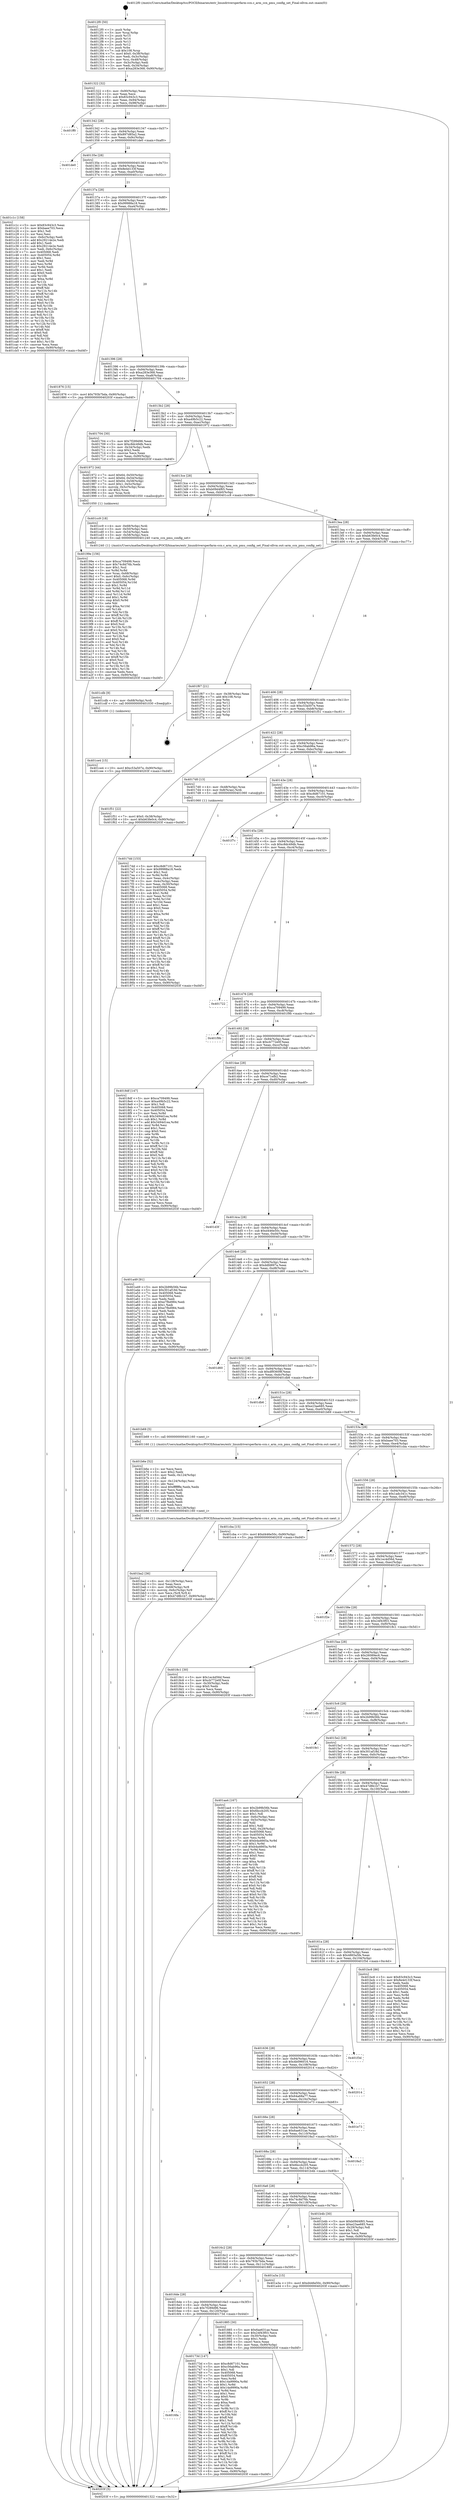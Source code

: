 digraph "0x4012f0" {
  label = "0x4012f0 (/mnt/c/Users/mathe/Desktop/tcc/POCII/binaries/extr_linuxdriversperfarm-ccn.c_arm_ccn_pmu_config_set_Final-ollvm.out::main(0))"
  labelloc = "t"
  node[shape=record]

  Entry [label="",width=0.3,height=0.3,shape=circle,fillcolor=black,style=filled]
  "0x401322" [label="{
     0x401322 [32]\l
     | [instrs]\l
     &nbsp;&nbsp;0x401322 \<+6\>: mov -0x90(%rbp),%eax\l
     &nbsp;&nbsp;0x401328 \<+2\>: mov %eax,%ecx\l
     &nbsp;&nbsp;0x40132a \<+6\>: sub $0x83c943c3,%ecx\l
     &nbsp;&nbsp;0x401330 \<+6\>: mov %eax,-0x94(%rbp)\l
     &nbsp;&nbsp;0x401336 \<+6\>: mov %ecx,-0x98(%rbp)\l
     &nbsp;&nbsp;0x40133c \<+6\>: je 0000000000401ff0 \<main+0xd00\>\l
  }"]
  "0x401ff0" [label="{
     0x401ff0\l
  }", style=dashed]
  "0x401342" [label="{
     0x401342 [28]\l
     | [instrs]\l
     &nbsp;&nbsp;0x401342 \<+5\>: jmp 0000000000401347 \<main+0x57\>\l
     &nbsp;&nbsp;0x401347 \<+6\>: mov -0x94(%rbp),%eax\l
     &nbsp;&nbsp;0x40134d \<+5\>: sub $0x897d85a2,%eax\l
     &nbsp;&nbsp;0x401352 \<+6\>: mov %eax,-0x9c(%rbp)\l
     &nbsp;&nbsp;0x401358 \<+6\>: je 0000000000401de0 \<main+0xaf0\>\l
  }"]
  Exit [label="",width=0.3,height=0.3,shape=circle,fillcolor=black,style=filled,peripheries=2]
  "0x401de0" [label="{
     0x401de0\l
  }", style=dashed]
  "0x40135e" [label="{
     0x40135e [28]\l
     | [instrs]\l
     &nbsp;&nbsp;0x40135e \<+5\>: jmp 0000000000401363 \<main+0x73\>\l
     &nbsp;&nbsp;0x401363 \<+6\>: mov -0x94(%rbp),%eax\l
     &nbsp;&nbsp;0x401369 \<+5\>: sub $0x8e4d133f,%eax\l
     &nbsp;&nbsp;0x40136e \<+6\>: mov %eax,-0xa0(%rbp)\l
     &nbsp;&nbsp;0x401374 \<+6\>: je 0000000000401c1c \<main+0x92c\>\l
  }"]
  "0x401ce4" [label="{
     0x401ce4 [15]\l
     | [instrs]\l
     &nbsp;&nbsp;0x401ce4 \<+10\>: movl $0xc53a507e,-0x90(%rbp)\l
     &nbsp;&nbsp;0x401cee \<+5\>: jmp 000000000040203f \<main+0xd4f\>\l
  }"]
  "0x401c1c" [label="{
     0x401c1c [158]\l
     | [instrs]\l
     &nbsp;&nbsp;0x401c1c \<+5\>: mov $0x83c943c3,%eax\l
     &nbsp;&nbsp;0x401c21 \<+5\>: mov $0xbaee703,%ecx\l
     &nbsp;&nbsp;0x401c26 \<+2\>: mov $0x1,%dl\l
     &nbsp;&nbsp;0x401c28 \<+2\>: xor %esi,%esi\l
     &nbsp;&nbsp;0x401c2a \<+3\>: mov -0x6c(%rbp),%edi\l
     &nbsp;&nbsp;0x401c2d \<+6\>: add $0x29214e2e,%edi\l
     &nbsp;&nbsp;0x401c33 \<+3\>: add $0x1,%edi\l
     &nbsp;&nbsp;0x401c36 \<+6\>: sub $0x29214e2e,%edi\l
     &nbsp;&nbsp;0x401c3c \<+3\>: mov %edi,-0x6c(%rbp)\l
     &nbsp;&nbsp;0x401c3f \<+7\>: mov 0x405068,%edi\l
     &nbsp;&nbsp;0x401c46 \<+8\>: mov 0x405054,%r8d\l
     &nbsp;&nbsp;0x401c4e \<+3\>: sub $0x1,%esi\l
     &nbsp;&nbsp;0x401c51 \<+3\>: mov %edi,%r9d\l
     &nbsp;&nbsp;0x401c54 \<+3\>: add %esi,%r9d\l
     &nbsp;&nbsp;0x401c57 \<+4\>: imul %r9d,%edi\l
     &nbsp;&nbsp;0x401c5b \<+3\>: and $0x1,%edi\l
     &nbsp;&nbsp;0x401c5e \<+3\>: cmp $0x0,%edi\l
     &nbsp;&nbsp;0x401c61 \<+4\>: sete %r10b\l
     &nbsp;&nbsp;0x401c65 \<+4\>: cmp $0xa,%r8d\l
     &nbsp;&nbsp;0x401c69 \<+4\>: setl %r11b\l
     &nbsp;&nbsp;0x401c6d \<+3\>: mov %r10b,%bl\l
     &nbsp;&nbsp;0x401c70 \<+3\>: xor $0xff,%bl\l
     &nbsp;&nbsp;0x401c73 \<+3\>: mov %r11b,%r14b\l
     &nbsp;&nbsp;0x401c76 \<+4\>: xor $0xff,%r14b\l
     &nbsp;&nbsp;0x401c7a \<+3\>: xor $0x0,%dl\l
     &nbsp;&nbsp;0x401c7d \<+3\>: mov %bl,%r15b\l
     &nbsp;&nbsp;0x401c80 \<+4\>: and $0x0,%r15b\l
     &nbsp;&nbsp;0x401c84 \<+3\>: and %dl,%r10b\l
     &nbsp;&nbsp;0x401c87 \<+3\>: mov %r14b,%r12b\l
     &nbsp;&nbsp;0x401c8a \<+4\>: and $0x0,%r12b\l
     &nbsp;&nbsp;0x401c8e \<+3\>: and %dl,%r11b\l
     &nbsp;&nbsp;0x401c91 \<+3\>: or %r10b,%r15b\l
     &nbsp;&nbsp;0x401c94 \<+3\>: or %r11b,%r12b\l
     &nbsp;&nbsp;0x401c97 \<+3\>: xor %r12b,%r15b\l
     &nbsp;&nbsp;0x401c9a \<+3\>: or %r14b,%bl\l
     &nbsp;&nbsp;0x401c9d \<+3\>: xor $0xff,%bl\l
     &nbsp;&nbsp;0x401ca0 \<+3\>: or $0x0,%dl\l
     &nbsp;&nbsp;0x401ca3 \<+2\>: and %dl,%bl\l
     &nbsp;&nbsp;0x401ca5 \<+3\>: or %bl,%r15b\l
     &nbsp;&nbsp;0x401ca8 \<+4\>: test $0x1,%r15b\l
     &nbsp;&nbsp;0x401cac \<+3\>: cmovne %ecx,%eax\l
     &nbsp;&nbsp;0x401caf \<+6\>: mov %eax,-0x90(%rbp)\l
     &nbsp;&nbsp;0x401cb5 \<+5\>: jmp 000000000040203f \<main+0xd4f\>\l
  }"]
  "0x40137a" [label="{
     0x40137a [28]\l
     | [instrs]\l
     &nbsp;&nbsp;0x40137a \<+5\>: jmp 000000000040137f \<main+0x8f\>\l
     &nbsp;&nbsp;0x40137f \<+6\>: mov -0x94(%rbp),%eax\l
     &nbsp;&nbsp;0x401385 \<+5\>: sub $0x99988a18,%eax\l
     &nbsp;&nbsp;0x40138a \<+6\>: mov %eax,-0xa4(%rbp)\l
     &nbsp;&nbsp;0x401390 \<+6\>: je 0000000000401876 \<main+0x586\>\l
  }"]
  "0x401cdb" [label="{
     0x401cdb [9]\l
     | [instrs]\l
     &nbsp;&nbsp;0x401cdb \<+4\>: mov -0x68(%rbp),%rdi\l
     &nbsp;&nbsp;0x401cdf \<+5\>: call 0000000000401030 \<free@plt\>\l
     | [calls]\l
     &nbsp;&nbsp;0x401030 \{1\} (unknown)\l
  }"]
  "0x401876" [label="{
     0x401876 [15]\l
     | [instrs]\l
     &nbsp;&nbsp;0x401876 \<+10\>: movl $0x793b7bda,-0x90(%rbp)\l
     &nbsp;&nbsp;0x401880 \<+5\>: jmp 000000000040203f \<main+0xd4f\>\l
  }"]
  "0x401396" [label="{
     0x401396 [28]\l
     | [instrs]\l
     &nbsp;&nbsp;0x401396 \<+5\>: jmp 000000000040139b \<main+0xab\>\l
     &nbsp;&nbsp;0x40139b \<+6\>: mov -0x94(%rbp),%eax\l
     &nbsp;&nbsp;0x4013a1 \<+5\>: sub $0xa283e368,%eax\l
     &nbsp;&nbsp;0x4013a6 \<+6\>: mov %eax,-0xa8(%rbp)\l
     &nbsp;&nbsp;0x4013ac \<+6\>: je 0000000000401704 \<main+0x414\>\l
  }"]
  "0x401ba2" [label="{
     0x401ba2 [36]\l
     | [instrs]\l
     &nbsp;&nbsp;0x401ba2 \<+6\>: mov -0x128(%rbp),%ecx\l
     &nbsp;&nbsp;0x401ba8 \<+3\>: imul %eax,%ecx\l
     &nbsp;&nbsp;0x401bab \<+4\>: mov -0x68(%rbp),%r8\l
     &nbsp;&nbsp;0x401baf \<+4\>: movslq -0x6c(%rbp),%r9\l
     &nbsp;&nbsp;0x401bb3 \<+4\>: mov %ecx,(%r8,%r9,4)\l
     &nbsp;&nbsp;0x401bb7 \<+10\>: movl $0x47d8b1b7,-0x90(%rbp)\l
     &nbsp;&nbsp;0x401bc1 \<+5\>: jmp 000000000040203f \<main+0xd4f\>\l
  }"]
  "0x401704" [label="{
     0x401704 [30]\l
     | [instrs]\l
     &nbsp;&nbsp;0x401704 \<+5\>: mov $0x7f289d96,%eax\l
     &nbsp;&nbsp;0x401709 \<+5\>: mov $0xc8dc49db,%ecx\l
     &nbsp;&nbsp;0x40170e \<+3\>: mov -0x34(%rbp),%edx\l
     &nbsp;&nbsp;0x401711 \<+3\>: cmp $0x2,%edx\l
     &nbsp;&nbsp;0x401714 \<+3\>: cmovne %ecx,%eax\l
     &nbsp;&nbsp;0x401717 \<+6\>: mov %eax,-0x90(%rbp)\l
     &nbsp;&nbsp;0x40171d \<+5\>: jmp 000000000040203f \<main+0xd4f\>\l
  }"]
  "0x4013b2" [label="{
     0x4013b2 [28]\l
     | [instrs]\l
     &nbsp;&nbsp;0x4013b2 \<+5\>: jmp 00000000004013b7 \<main+0xc7\>\l
     &nbsp;&nbsp;0x4013b7 \<+6\>: mov -0x94(%rbp),%eax\l
     &nbsp;&nbsp;0x4013bd \<+5\>: sub $0xa49b5c22,%eax\l
     &nbsp;&nbsp;0x4013c2 \<+6\>: mov %eax,-0xac(%rbp)\l
     &nbsp;&nbsp;0x4013c8 \<+6\>: je 0000000000401972 \<main+0x682\>\l
  }"]
  "0x40203f" [label="{
     0x40203f [5]\l
     | [instrs]\l
     &nbsp;&nbsp;0x40203f \<+5\>: jmp 0000000000401322 \<main+0x32\>\l
  }"]
  "0x4012f0" [label="{
     0x4012f0 [50]\l
     | [instrs]\l
     &nbsp;&nbsp;0x4012f0 \<+1\>: push %rbp\l
     &nbsp;&nbsp;0x4012f1 \<+3\>: mov %rsp,%rbp\l
     &nbsp;&nbsp;0x4012f4 \<+2\>: push %r15\l
     &nbsp;&nbsp;0x4012f6 \<+2\>: push %r14\l
     &nbsp;&nbsp;0x4012f8 \<+2\>: push %r13\l
     &nbsp;&nbsp;0x4012fa \<+2\>: push %r12\l
     &nbsp;&nbsp;0x4012fc \<+1\>: push %rbx\l
     &nbsp;&nbsp;0x4012fd \<+7\>: sub $0x108,%rsp\l
     &nbsp;&nbsp;0x401304 \<+7\>: movl $0x0,-0x38(%rbp)\l
     &nbsp;&nbsp;0x40130b \<+3\>: mov %edi,-0x3c(%rbp)\l
     &nbsp;&nbsp;0x40130e \<+4\>: mov %rsi,-0x48(%rbp)\l
     &nbsp;&nbsp;0x401312 \<+3\>: mov -0x3c(%rbp),%edi\l
     &nbsp;&nbsp;0x401315 \<+3\>: mov %edi,-0x34(%rbp)\l
     &nbsp;&nbsp;0x401318 \<+10\>: movl $0xa283e368,-0x90(%rbp)\l
  }"]
  "0x401b6e" [label="{
     0x401b6e [52]\l
     | [instrs]\l
     &nbsp;&nbsp;0x401b6e \<+2\>: xor %ecx,%ecx\l
     &nbsp;&nbsp;0x401b70 \<+5\>: mov $0x2,%edx\l
     &nbsp;&nbsp;0x401b75 \<+6\>: mov %edx,-0x124(%rbp)\l
     &nbsp;&nbsp;0x401b7b \<+1\>: cltd\l
     &nbsp;&nbsp;0x401b7c \<+6\>: mov -0x124(%rbp),%esi\l
     &nbsp;&nbsp;0x401b82 \<+2\>: idiv %esi\l
     &nbsp;&nbsp;0x401b84 \<+6\>: imul $0xfffffffe,%edx,%edx\l
     &nbsp;&nbsp;0x401b8a \<+2\>: mov %ecx,%edi\l
     &nbsp;&nbsp;0x401b8c \<+2\>: sub %edx,%edi\l
     &nbsp;&nbsp;0x401b8e \<+2\>: mov %ecx,%edx\l
     &nbsp;&nbsp;0x401b90 \<+3\>: sub $0x1,%edx\l
     &nbsp;&nbsp;0x401b93 \<+2\>: add %edx,%edi\l
     &nbsp;&nbsp;0x401b95 \<+2\>: sub %edi,%ecx\l
     &nbsp;&nbsp;0x401b97 \<+6\>: mov %ecx,-0x128(%rbp)\l
     &nbsp;&nbsp;0x401b9d \<+5\>: call 0000000000401160 \<next_i\>\l
     | [calls]\l
     &nbsp;&nbsp;0x401160 \{1\} (/mnt/c/Users/mathe/Desktop/tcc/POCII/binaries/extr_linuxdriversperfarm-ccn.c_arm_ccn_pmu_config_set_Final-ollvm.out::next_i)\l
  }"]
  "0x401972" [label="{
     0x401972 [44]\l
     | [instrs]\l
     &nbsp;&nbsp;0x401972 \<+7\>: movl $0x64,-0x50(%rbp)\l
     &nbsp;&nbsp;0x401979 \<+7\>: movl $0x64,-0x54(%rbp)\l
     &nbsp;&nbsp;0x401980 \<+7\>: movl $0x64,-0x58(%rbp)\l
     &nbsp;&nbsp;0x401987 \<+7\>: movl $0x1,-0x5c(%rbp)\l
     &nbsp;&nbsp;0x40198e \<+4\>: movslq -0x5c(%rbp),%rax\l
     &nbsp;&nbsp;0x401992 \<+4\>: shl $0x2,%rax\l
     &nbsp;&nbsp;0x401996 \<+3\>: mov %rax,%rdi\l
     &nbsp;&nbsp;0x401999 \<+5\>: call 0000000000401050 \<malloc@plt\>\l
     | [calls]\l
     &nbsp;&nbsp;0x401050 \{1\} (unknown)\l
  }"]
  "0x4013ce" [label="{
     0x4013ce [28]\l
     | [instrs]\l
     &nbsp;&nbsp;0x4013ce \<+5\>: jmp 00000000004013d3 \<main+0xe3\>\l
     &nbsp;&nbsp;0x4013d3 \<+6\>: mov -0x94(%rbp),%eax\l
     &nbsp;&nbsp;0x4013d9 \<+5\>: sub $0xb09d4f65,%eax\l
     &nbsp;&nbsp;0x4013de \<+6\>: mov %eax,-0xb0(%rbp)\l
     &nbsp;&nbsp;0x4013e4 \<+6\>: je 0000000000401cc9 \<main+0x9d9\>\l
  }"]
  "0x40199e" [label="{
     0x40199e [156]\l
     | [instrs]\l
     &nbsp;&nbsp;0x40199e \<+5\>: mov $0xca709499,%ecx\l
     &nbsp;&nbsp;0x4019a3 \<+5\>: mov $0x74c8d76b,%edx\l
     &nbsp;&nbsp;0x4019a8 \<+3\>: mov $0x1,%sil\l
     &nbsp;&nbsp;0x4019ab \<+3\>: xor %r8d,%r8d\l
     &nbsp;&nbsp;0x4019ae \<+4\>: mov %rax,-0x68(%rbp)\l
     &nbsp;&nbsp;0x4019b2 \<+7\>: movl $0x0,-0x6c(%rbp)\l
     &nbsp;&nbsp;0x4019b9 \<+8\>: mov 0x405068,%r9d\l
     &nbsp;&nbsp;0x4019c1 \<+8\>: mov 0x405054,%r10d\l
     &nbsp;&nbsp;0x4019c9 \<+4\>: sub $0x1,%r8d\l
     &nbsp;&nbsp;0x4019cd \<+3\>: mov %r9d,%r11d\l
     &nbsp;&nbsp;0x4019d0 \<+3\>: add %r8d,%r11d\l
     &nbsp;&nbsp;0x4019d3 \<+4\>: imul %r11d,%r9d\l
     &nbsp;&nbsp;0x4019d7 \<+4\>: and $0x1,%r9d\l
     &nbsp;&nbsp;0x4019db \<+4\>: cmp $0x0,%r9d\l
     &nbsp;&nbsp;0x4019df \<+3\>: sete %bl\l
     &nbsp;&nbsp;0x4019e2 \<+4\>: cmp $0xa,%r10d\l
     &nbsp;&nbsp;0x4019e6 \<+4\>: setl %r14b\l
     &nbsp;&nbsp;0x4019ea \<+3\>: mov %bl,%r15b\l
     &nbsp;&nbsp;0x4019ed \<+4\>: xor $0xff,%r15b\l
     &nbsp;&nbsp;0x4019f1 \<+3\>: mov %r14b,%r12b\l
     &nbsp;&nbsp;0x4019f4 \<+4\>: xor $0xff,%r12b\l
     &nbsp;&nbsp;0x4019f8 \<+4\>: xor $0x0,%sil\l
     &nbsp;&nbsp;0x4019fc \<+3\>: mov %r15b,%r13b\l
     &nbsp;&nbsp;0x4019ff \<+4\>: and $0x0,%r13b\l
     &nbsp;&nbsp;0x401a03 \<+3\>: and %sil,%bl\l
     &nbsp;&nbsp;0x401a06 \<+3\>: mov %r12b,%al\l
     &nbsp;&nbsp;0x401a09 \<+2\>: and $0x0,%al\l
     &nbsp;&nbsp;0x401a0b \<+3\>: and %sil,%r14b\l
     &nbsp;&nbsp;0x401a0e \<+3\>: or %bl,%r13b\l
     &nbsp;&nbsp;0x401a11 \<+3\>: or %r14b,%al\l
     &nbsp;&nbsp;0x401a14 \<+3\>: xor %al,%r13b\l
     &nbsp;&nbsp;0x401a17 \<+3\>: or %r12b,%r15b\l
     &nbsp;&nbsp;0x401a1a \<+4\>: xor $0xff,%r15b\l
     &nbsp;&nbsp;0x401a1e \<+4\>: or $0x0,%sil\l
     &nbsp;&nbsp;0x401a22 \<+3\>: and %sil,%r15b\l
     &nbsp;&nbsp;0x401a25 \<+3\>: or %r15b,%r13b\l
     &nbsp;&nbsp;0x401a28 \<+4\>: test $0x1,%r13b\l
     &nbsp;&nbsp;0x401a2c \<+3\>: cmovne %edx,%ecx\l
     &nbsp;&nbsp;0x401a2f \<+6\>: mov %ecx,-0x90(%rbp)\l
     &nbsp;&nbsp;0x401a35 \<+5\>: jmp 000000000040203f \<main+0xd4f\>\l
  }"]
  "0x401cc9" [label="{
     0x401cc9 [18]\l
     | [instrs]\l
     &nbsp;&nbsp;0x401cc9 \<+4\>: mov -0x68(%rbp),%rdi\l
     &nbsp;&nbsp;0x401ccd \<+3\>: mov -0x50(%rbp),%esi\l
     &nbsp;&nbsp;0x401cd0 \<+3\>: mov -0x54(%rbp),%edx\l
     &nbsp;&nbsp;0x401cd3 \<+3\>: mov -0x58(%rbp),%ecx\l
     &nbsp;&nbsp;0x401cd6 \<+5\>: call 0000000000401240 \<arm_ccn_pmu_config_set\>\l
     | [calls]\l
     &nbsp;&nbsp;0x401240 \{1\} (/mnt/c/Users/mathe/Desktop/tcc/POCII/binaries/extr_linuxdriversperfarm-ccn.c_arm_ccn_pmu_config_set_Final-ollvm.out::arm_ccn_pmu_config_set)\l
  }"]
  "0x4013ea" [label="{
     0x4013ea [28]\l
     | [instrs]\l
     &nbsp;&nbsp;0x4013ea \<+5\>: jmp 00000000004013ef \<main+0xff\>\l
     &nbsp;&nbsp;0x4013ef \<+6\>: mov -0x94(%rbp),%eax\l
     &nbsp;&nbsp;0x4013f5 \<+5\>: sub $0xb63fe0c4,%eax\l
     &nbsp;&nbsp;0x4013fa \<+6\>: mov %eax,-0xb4(%rbp)\l
     &nbsp;&nbsp;0x401400 \<+6\>: je 0000000000401f67 \<main+0xc77\>\l
  }"]
  "0x4017dd" [label="{
     0x4017dd [153]\l
     | [instrs]\l
     &nbsp;&nbsp;0x4017dd \<+5\>: mov $0xc8d67101,%ecx\l
     &nbsp;&nbsp;0x4017e2 \<+5\>: mov $0x99988a18,%edx\l
     &nbsp;&nbsp;0x4017e7 \<+3\>: mov $0x1,%sil\l
     &nbsp;&nbsp;0x4017ea \<+3\>: xor %r8d,%r8d\l
     &nbsp;&nbsp;0x4017ed \<+3\>: mov %eax,-0x4c(%rbp)\l
     &nbsp;&nbsp;0x4017f0 \<+3\>: mov -0x4c(%rbp),%eax\l
     &nbsp;&nbsp;0x4017f3 \<+3\>: mov %eax,-0x30(%rbp)\l
     &nbsp;&nbsp;0x4017f6 \<+7\>: mov 0x405068,%eax\l
     &nbsp;&nbsp;0x4017fd \<+8\>: mov 0x405054,%r9d\l
     &nbsp;&nbsp;0x401805 \<+4\>: sub $0x1,%r8d\l
     &nbsp;&nbsp;0x401809 \<+3\>: mov %eax,%r10d\l
     &nbsp;&nbsp;0x40180c \<+3\>: add %r8d,%r10d\l
     &nbsp;&nbsp;0x40180f \<+4\>: imul %r10d,%eax\l
     &nbsp;&nbsp;0x401813 \<+3\>: and $0x1,%eax\l
     &nbsp;&nbsp;0x401816 \<+3\>: cmp $0x0,%eax\l
     &nbsp;&nbsp;0x401819 \<+4\>: sete %r11b\l
     &nbsp;&nbsp;0x40181d \<+4\>: cmp $0xa,%r9d\l
     &nbsp;&nbsp;0x401821 \<+3\>: setl %bl\l
     &nbsp;&nbsp;0x401824 \<+3\>: mov %r11b,%r14b\l
     &nbsp;&nbsp;0x401827 \<+4\>: xor $0xff,%r14b\l
     &nbsp;&nbsp;0x40182b \<+3\>: mov %bl,%r15b\l
     &nbsp;&nbsp;0x40182e \<+4\>: xor $0xff,%r15b\l
     &nbsp;&nbsp;0x401832 \<+4\>: xor $0x1,%sil\l
     &nbsp;&nbsp;0x401836 \<+3\>: mov %r14b,%r12b\l
     &nbsp;&nbsp;0x401839 \<+4\>: and $0xff,%r12b\l
     &nbsp;&nbsp;0x40183d \<+3\>: and %sil,%r11b\l
     &nbsp;&nbsp;0x401840 \<+3\>: mov %r15b,%r13b\l
     &nbsp;&nbsp;0x401843 \<+4\>: and $0xff,%r13b\l
     &nbsp;&nbsp;0x401847 \<+3\>: and %sil,%bl\l
     &nbsp;&nbsp;0x40184a \<+3\>: or %r11b,%r12b\l
     &nbsp;&nbsp;0x40184d \<+3\>: or %bl,%r13b\l
     &nbsp;&nbsp;0x401850 \<+3\>: xor %r13b,%r12b\l
     &nbsp;&nbsp;0x401853 \<+3\>: or %r15b,%r14b\l
     &nbsp;&nbsp;0x401856 \<+4\>: xor $0xff,%r14b\l
     &nbsp;&nbsp;0x40185a \<+4\>: or $0x1,%sil\l
     &nbsp;&nbsp;0x40185e \<+3\>: and %sil,%r14b\l
     &nbsp;&nbsp;0x401861 \<+3\>: or %r14b,%r12b\l
     &nbsp;&nbsp;0x401864 \<+4\>: test $0x1,%r12b\l
     &nbsp;&nbsp;0x401868 \<+3\>: cmovne %edx,%ecx\l
     &nbsp;&nbsp;0x40186b \<+6\>: mov %ecx,-0x90(%rbp)\l
     &nbsp;&nbsp;0x401871 \<+5\>: jmp 000000000040203f \<main+0xd4f\>\l
  }"]
  "0x401f67" [label="{
     0x401f67 [21]\l
     | [instrs]\l
     &nbsp;&nbsp;0x401f67 \<+3\>: mov -0x38(%rbp),%eax\l
     &nbsp;&nbsp;0x401f6a \<+7\>: add $0x108,%rsp\l
     &nbsp;&nbsp;0x401f71 \<+1\>: pop %rbx\l
     &nbsp;&nbsp;0x401f72 \<+2\>: pop %r12\l
     &nbsp;&nbsp;0x401f74 \<+2\>: pop %r13\l
     &nbsp;&nbsp;0x401f76 \<+2\>: pop %r14\l
     &nbsp;&nbsp;0x401f78 \<+2\>: pop %r15\l
     &nbsp;&nbsp;0x401f7a \<+1\>: pop %rbp\l
     &nbsp;&nbsp;0x401f7b \<+1\>: ret\l
  }"]
  "0x401406" [label="{
     0x401406 [28]\l
     | [instrs]\l
     &nbsp;&nbsp;0x401406 \<+5\>: jmp 000000000040140b \<main+0x11b\>\l
     &nbsp;&nbsp;0x40140b \<+6\>: mov -0x94(%rbp),%eax\l
     &nbsp;&nbsp;0x401411 \<+5\>: sub $0xc53a507e,%eax\l
     &nbsp;&nbsp;0x401416 \<+6\>: mov %eax,-0xb8(%rbp)\l
     &nbsp;&nbsp;0x40141c \<+6\>: je 0000000000401f51 \<main+0xc61\>\l
  }"]
  "0x4016fa" [label="{
     0x4016fa\l
  }", style=dashed]
  "0x401f51" [label="{
     0x401f51 [22]\l
     | [instrs]\l
     &nbsp;&nbsp;0x401f51 \<+7\>: movl $0x0,-0x38(%rbp)\l
     &nbsp;&nbsp;0x401f58 \<+10\>: movl $0xb63fe0c4,-0x90(%rbp)\l
     &nbsp;&nbsp;0x401f62 \<+5\>: jmp 000000000040203f \<main+0xd4f\>\l
  }"]
  "0x401422" [label="{
     0x401422 [28]\l
     | [instrs]\l
     &nbsp;&nbsp;0x401422 \<+5\>: jmp 0000000000401427 \<main+0x137\>\l
     &nbsp;&nbsp;0x401427 \<+6\>: mov -0x94(%rbp),%eax\l
     &nbsp;&nbsp;0x40142d \<+5\>: sub $0xc56ab96a,%eax\l
     &nbsp;&nbsp;0x401432 \<+6\>: mov %eax,-0xbc(%rbp)\l
     &nbsp;&nbsp;0x401438 \<+6\>: je 00000000004017d0 \<main+0x4e0\>\l
  }"]
  "0x40173d" [label="{
     0x40173d [147]\l
     | [instrs]\l
     &nbsp;&nbsp;0x40173d \<+5\>: mov $0xc8d67101,%eax\l
     &nbsp;&nbsp;0x401742 \<+5\>: mov $0xc56ab96a,%ecx\l
     &nbsp;&nbsp;0x401747 \<+2\>: mov $0x1,%dl\l
     &nbsp;&nbsp;0x401749 \<+7\>: mov 0x405068,%esi\l
     &nbsp;&nbsp;0x401750 \<+7\>: mov 0x405054,%edi\l
     &nbsp;&nbsp;0x401757 \<+3\>: mov %esi,%r8d\l
     &nbsp;&nbsp;0x40175a \<+7\>: sub $0x14a9990a,%r8d\l
     &nbsp;&nbsp;0x401761 \<+4\>: sub $0x1,%r8d\l
     &nbsp;&nbsp;0x401765 \<+7\>: add $0x14a9990a,%r8d\l
     &nbsp;&nbsp;0x40176c \<+4\>: imul %r8d,%esi\l
     &nbsp;&nbsp;0x401770 \<+3\>: and $0x1,%esi\l
     &nbsp;&nbsp;0x401773 \<+3\>: cmp $0x0,%esi\l
     &nbsp;&nbsp;0x401776 \<+4\>: sete %r9b\l
     &nbsp;&nbsp;0x40177a \<+3\>: cmp $0xa,%edi\l
     &nbsp;&nbsp;0x40177d \<+4\>: setl %r10b\l
     &nbsp;&nbsp;0x401781 \<+3\>: mov %r9b,%r11b\l
     &nbsp;&nbsp;0x401784 \<+4\>: xor $0xff,%r11b\l
     &nbsp;&nbsp;0x401788 \<+3\>: mov %r10b,%bl\l
     &nbsp;&nbsp;0x40178b \<+3\>: xor $0xff,%bl\l
     &nbsp;&nbsp;0x40178e \<+3\>: xor $0x1,%dl\l
     &nbsp;&nbsp;0x401791 \<+3\>: mov %r11b,%r14b\l
     &nbsp;&nbsp;0x401794 \<+4\>: and $0xff,%r14b\l
     &nbsp;&nbsp;0x401798 \<+3\>: and %dl,%r9b\l
     &nbsp;&nbsp;0x40179b \<+3\>: mov %bl,%r15b\l
     &nbsp;&nbsp;0x40179e \<+4\>: and $0xff,%r15b\l
     &nbsp;&nbsp;0x4017a2 \<+3\>: and %dl,%r10b\l
     &nbsp;&nbsp;0x4017a5 \<+3\>: or %r9b,%r14b\l
     &nbsp;&nbsp;0x4017a8 \<+3\>: or %r10b,%r15b\l
     &nbsp;&nbsp;0x4017ab \<+3\>: xor %r15b,%r14b\l
     &nbsp;&nbsp;0x4017ae \<+3\>: or %bl,%r11b\l
     &nbsp;&nbsp;0x4017b1 \<+4\>: xor $0xff,%r11b\l
     &nbsp;&nbsp;0x4017b5 \<+3\>: or $0x1,%dl\l
     &nbsp;&nbsp;0x4017b8 \<+3\>: and %dl,%r11b\l
     &nbsp;&nbsp;0x4017bb \<+3\>: or %r11b,%r14b\l
     &nbsp;&nbsp;0x4017be \<+4\>: test $0x1,%r14b\l
     &nbsp;&nbsp;0x4017c2 \<+3\>: cmovne %ecx,%eax\l
     &nbsp;&nbsp;0x4017c5 \<+6\>: mov %eax,-0x90(%rbp)\l
     &nbsp;&nbsp;0x4017cb \<+5\>: jmp 000000000040203f \<main+0xd4f\>\l
  }"]
  "0x4017d0" [label="{
     0x4017d0 [13]\l
     | [instrs]\l
     &nbsp;&nbsp;0x4017d0 \<+4\>: mov -0x48(%rbp),%rax\l
     &nbsp;&nbsp;0x4017d4 \<+4\>: mov 0x8(%rax),%rdi\l
     &nbsp;&nbsp;0x4017d8 \<+5\>: call 0000000000401060 \<atoi@plt\>\l
     | [calls]\l
     &nbsp;&nbsp;0x401060 \{1\} (unknown)\l
  }"]
  "0x40143e" [label="{
     0x40143e [28]\l
     | [instrs]\l
     &nbsp;&nbsp;0x40143e \<+5\>: jmp 0000000000401443 \<main+0x153\>\l
     &nbsp;&nbsp;0x401443 \<+6\>: mov -0x94(%rbp),%eax\l
     &nbsp;&nbsp;0x401449 \<+5\>: sub $0xc8d67101,%eax\l
     &nbsp;&nbsp;0x40144e \<+6\>: mov %eax,-0xc0(%rbp)\l
     &nbsp;&nbsp;0x401454 \<+6\>: je 0000000000401f7c \<main+0xc8c\>\l
  }"]
  "0x4016de" [label="{
     0x4016de [28]\l
     | [instrs]\l
     &nbsp;&nbsp;0x4016de \<+5\>: jmp 00000000004016e3 \<main+0x3f3\>\l
     &nbsp;&nbsp;0x4016e3 \<+6\>: mov -0x94(%rbp),%eax\l
     &nbsp;&nbsp;0x4016e9 \<+5\>: sub $0x7f289d96,%eax\l
     &nbsp;&nbsp;0x4016ee \<+6\>: mov %eax,-0x120(%rbp)\l
     &nbsp;&nbsp;0x4016f4 \<+6\>: je 000000000040173d \<main+0x44d\>\l
  }"]
  "0x401f7c" [label="{
     0x401f7c\l
  }", style=dashed]
  "0x40145a" [label="{
     0x40145a [28]\l
     | [instrs]\l
     &nbsp;&nbsp;0x40145a \<+5\>: jmp 000000000040145f \<main+0x16f\>\l
     &nbsp;&nbsp;0x40145f \<+6\>: mov -0x94(%rbp),%eax\l
     &nbsp;&nbsp;0x401465 \<+5\>: sub $0xc8dc49db,%eax\l
     &nbsp;&nbsp;0x40146a \<+6\>: mov %eax,-0xc4(%rbp)\l
     &nbsp;&nbsp;0x401470 \<+6\>: je 0000000000401722 \<main+0x432\>\l
  }"]
  "0x401885" [label="{
     0x401885 [30]\l
     | [instrs]\l
     &nbsp;&nbsp;0x401885 \<+5\>: mov $0x6ae631ae,%eax\l
     &nbsp;&nbsp;0x40188a \<+5\>: mov $0x24f43f03,%ecx\l
     &nbsp;&nbsp;0x40188f \<+3\>: mov -0x30(%rbp),%edx\l
     &nbsp;&nbsp;0x401892 \<+3\>: cmp $0x1,%edx\l
     &nbsp;&nbsp;0x401895 \<+3\>: cmovl %ecx,%eax\l
     &nbsp;&nbsp;0x401898 \<+6\>: mov %eax,-0x90(%rbp)\l
     &nbsp;&nbsp;0x40189e \<+5\>: jmp 000000000040203f \<main+0xd4f\>\l
  }"]
  "0x401722" [label="{
     0x401722\l
  }", style=dashed]
  "0x401476" [label="{
     0x401476 [28]\l
     | [instrs]\l
     &nbsp;&nbsp;0x401476 \<+5\>: jmp 000000000040147b \<main+0x18b\>\l
     &nbsp;&nbsp;0x40147b \<+6\>: mov -0x94(%rbp),%eax\l
     &nbsp;&nbsp;0x401481 \<+5\>: sub $0xca709499,%eax\l
     &nbsp;&nbsp;0x401486 \<+6\>: mov %eax,-0xc8(%rbp)\l
     &nbsp;&nbsp;0x40148c \<+6\>: je 0000000000401f9b \<main+0xcab\>\l
  }"]
  "0x4016c2" [label="{
     0x4016c2 [28]\l
     | [instrs]\l
     &nbsp;&nbsp;0x4016c2 \<+5\>: jmp 00000000004016c7 \<main+0x3d7\>\l
     &nbsp;&nbsp;0x4016c7 \<+6\>: mov -0x94(%rbp),%eax\l
     &nbsp;&nbsp;0x4016cd \<+5\>: sub $0x793b7bda,%eax\l
     &nbsp;&nbsp;0x4016d2 \<+6\>: mov %eax,-0x11c(%rbp)\l
     &nbsp;&nbsp;0x4016d8 \<+6\>: je 0000000000401885 \<main+0x595\>\l
  }"]
  "0x401f9b" [label="{
     0x401f9b\l
  }", style=dashed]
  "0x401492" [label="{
     0x401492 [28]\l
     | [instrs]\l
     &nbsp;&nbsp;0x401492 \<+5\>: jmp 0000000000401497 \<main+0x1a7\>\l
     &nbsp;&nbsp;0x401497 \<+6\>: mov -0x94(%rbp),%eax\l
     &nbsp;&nbsp;0x40149d \<+5\>: sub $0xcb772e0f,%eax\l
     &nbsp;&nbsp;0x4014a2 \<+6\>: mov %eax,-0xcc(%rbp)\l
     &nbsp;&nbsp;0x4014a8 \<+6\>: je 00000000004018df \<main+0x5ef\>\l
  }"]
  "0x401a3a" [label="{
     0x401a3a [15]\l
     | [instrs]\l
     &nbsp;&nbsp;0x401a3a \<+10\>: movl $0xd446e50c,-0x90(%rbp)\l
     &nbsp;&nbsp;0x401a44 \<+5\>: jmp 000000000040203f \<main+0xd4f\>\l
  }"]
  "0x4018df" [label="{
     0x4018df [147]\l
     | [instrs]\l
     &nbsp;&nbsp;0x4018df \<+5\>: mov $0xca709499,%eax\l
     &nbsp;&nbsp;0x4018e4 \<+5\>: mov $0xa49b5c22,%ecx\l
     &nbsp;&nbsp;0x4018e9 \<+2\>: mov $0x1,%dl\l
     &nbsp;&nbsp;0x4018eb \<+7\>: mov 0x405068,%esi\l
     &nbsp;&nbsp;0x4018f2 \<+7\>: mov 0x405054,%edi\l
     &nbsp;&nbsp;0x4018f9 \<+3\>: mov %esi,%r8d\l
     &nbsp;&nbsp;0x4018fc \<+7\>: sub $0x3494d1ea,%r8d\l
     &nbsp;&nbsp;0x401903 \<+4\>: sub $0x1,%r8d\l
     &nbsp;&nbsp;0x401907 \<+7\>: add $0x3494d1ea,%r8d\l
     &nbsp;&nbsp;0x40190e \<+4\>: imul %r8d,%esi\l
     &nbsp;&nbsp;0x401912 \<+3\>: and $0x1,%esi\l
     &nbsp;&nbsp;0x401915 \<+3\>: cmp $0x0,%esi\l
     &nbsp;&nbsp;0x401918 \<+4\>: sete %r9b\l
     &nbsp;&nbsp;0x40191c \<+3\>: cmp $0xa,%edi\l
     &nbsp;&nbsp;0x40191f \<+4\>: setl %r10b\l
     &nbsp;&nbsp;0x401923 \<+3\>: mov %r9b,%r11b\l
     &nbsp;&nbsp;0x401926 \<+4\>: xor $0xff,%r11b\l
     &nbsp;&nbsp;0x40192a \<+3\>: mov %r10b,%bl\l
     &nbsp;&nbsp;0x40192d \<+3\>: xor $0xff,%bl\l
     &nbsp;&nbsp;0x401930 \<+3\>: xor $0x0,%dl\l
     &nbsp;&nbsp;0x401933 \<+3\>: mov %r11b,%r14b\l
     &nbsp;&nbsp;0x401936 \<+4\>: and $0x0,%r14b\l
     &nbsp;&nbsp;0x40193a \<+3\>: and %dl,%r9b\l
     &nbsp;&nbsp;0x40193d \<+3\>: mov %bl,%r15b\l
     &nbsp;&nbsp;0x401940 \<+4\>: and $0x0,%r15b\l
     &nbsp;&nbsp;0x401944 \<+3\>: and %dl,%r10b\l
     &nbsp;&nbsp;0x401947 \<+3\>: or %r9b,%r14b\l
     &nbsp;&nbsp;0x40194a \<+3\>: or %r10b,%r15b\l
     &nbsp;&nbsp;0x40194d \<+3\>: xor %r15b,%r14b\l
     &nbsp;&nbsp;0x401950 \<+3\>: or %bl,%r11b\l
     &nbsp;&nbsp;0x401953 \<+4\>: xor $0xff,%r11b\l
     &nbsp;&nbsp;0x401957 \<+3\>: or $0x0,%dl\l
     &nbsp;&nbsp;0x40195a \<+3\>: and %dl,%r11b\l
     &nbsp;&nbsp;0x40195d \<+3\>: or %r11b,%r14b\l
     &nbsp;&nbsp;0x401960 \<+4\>: test $0x1,%r14b\l
     &nbsp;&nbsp;0x401964 \<+3\>: cmovne %ecx,%eax\l
     &nbsp;&nbsp;0x401967 \<+6\>: mov %eax,-0x90(%rbp)\l
     &nbsp;&nbsp;0x40196d \<+5\>: jmp 000000000040203f \<main+0xd4f\>\l
  }"]
  "0x4014ae" [label="{
     0x4014ae [28]\l
     | [instrs]\l
     &nbsp;&nbsp;0x4014ae \<+5\>: jmp 00000000004014b3 \<main+0x1c3\>\l
     &nbsp;&nbsp;0x4014b3 \<+6\>: mov -0x94(%rbp),%eax\l
     &nbsp;&nbsp;0x4014b9 \<+5\>: sub $0xce71efb2,%eax\l
     &nbsp;&nbsp;0x4014be \<+6\>: mov %eax,-0xd0(%rbp)\l
     &nbsp;&nbsp;0x4014c4 \<+6\>: je 0000000000401d3f \<main+0xa4f\>\l
  }"]
  "0x4016a6" [label="{
     0x4016a6 [28]\l
     | [instrs]\l
     &nbsp;&nbsp;0x4016a6 \<+5\>: jmp 00000000004016ab \<main+0x3bb\>\l
     &nbsp;&nbsp;0x4016ab \<+6\>: mov -0x94(%rbp),%eax\l
     &nbsp;&nbsp;0x4016b1 \<+5\>: sub $0x74c8d76b,%eax\l
     &nbsp;&nbsp;0x4016b6 \<+6\>: mov %eax,-0x118(%rbp)\l
     &nbsp;&nbsp;0x4016bc \<+6\>: je 0000000000401a3a \<main+0x74a\>\l
  }"]
  "0x401d3f" [label="{
     0x401d3f\l
  }", style=dashed]
  "0x4014ca" [label="{
     0x4014ca [28]\l
     | [instrs]\l
     &nbsp;&nbsp;0x4014ca \<+5\>: jmp 00000000004014cf \<main+0x1df\>\l
     &nbsp;&nbsp;0x4014cf \<+6\>: mov -0x94(%rbp),%eax\l
     &nbsp;&nbsp;0x4014d5 \<+5\>: sub $0xd446e50c,%eax\l
     &nbsp;&nbsp;0x4014da \<+6\>: mov %eax,-0xd4(%rbp)\l
     &nbsp;&nbsp;0x4014e0 \<+6\>: je 0000000000401a49 \<main+0x759\>\l
  }"]
  "0x401b4b" [label="{
     0x401b4b [30]\l
     | [instrs]\l
     &nbsp;&nbsp;0x401b4b \<+5\>: mov $0xb09d4f65,%eax\l
     &nbsp;&nbsp;0x401b50 \<+5\>: mov $0xe23ae685,%ecx\l
     &nbsp;&nbsp;0x401b55 \<+3\>: mov -0x29(%rbp),%dl\l
     &nbsp;&nbsp;0x401b58 \<+3\>: test $0x1,%dl\l
     &nbsp;&nbsp;0x401b5b \<+3\>: cmovne %ecx,%eax\l
     &nbsp;&nbsp;0x401b5e \<+6\>: mov %eax,-0x90(%rbp)\l
     &nbsp;&nbsp;0x401b64 \<+5\>: jmp 000000000040203f \<main+0xd4f\>\l
  }"]
  "0x401a49" [label="{
     0x401a49 [91]\l
     | [instrs]\l
     &nbsp;&nbsp;0x401a49 \<+5\>: mov $0x2b99b56b,%eax\l
     &nbsp;&nbsp;0x401a4e \<+5\>: mov $0x301af18d,%ecx\l
     &nbsp;&nbsp;0x401a53 \<+7\>: mov 0x405068,%edx\l
     &nbsp;&nbsp;0x401a5a \<+7\>: mov 0x405054,%esi\l
     &nbsp;&nbsp;0x401a61 \<+2\>: mov %edx,%edi\l
     &nbsp;&nbsp;0x401a63 \<+6\>: sub $0xe7fbd984,%edi\l
     &nbsp;&nbsp;0x401a69 \<+3\>: sub $0x1,%edi\l
     &nbsp;&nbsp;0x401a6c \<+6\>: add $0xe7fbd984,%edi\l
     &nbsp;&nbsp;0x401a72 \<+3\>: imul %edi,%edx\l
     &nbsp;&nbsp;0x401a75 \<+3\>: and $0x1,%edx\l
     &nbsp;&nbsp;0x401a78 \<+3\>: cmp $0x0,%edx\l
     &nbsp;&nbsp;0x401a7b \<+4\>: sete %r8b\l
     &nbsp;&nbsp;0x401a7f \<+3\>: cmp $0xa,%esi\l
     &nbsp;&nbsp;0x401a82 \<+4\>: setl %r9b\l
     &nbsp;&nbsp;0x401a86 \<+3\>: mov %r8b,%r10b\l
     &nbsp;&nbsp;0x401a89 \<+3\>: and %r9b,%r10b\l
     &nbsp;&nbsp;0x401a8c \<+3\>: xor %r9b,%r8b\l
     &nbsp;&nbsp;0x401a8f \<+3\>: or %r8b,%r10b\l
     &nbsp;&nbsp;0x401a92 \<+4\>: test $0x1,%r10b\l
     &nbsp;&nbsp;0x401a96 \<+3\>: cmovne %ecx,%eax\l
     &nbsp;&nbsp;0x401a99 \<+6\>: mov %eax,-0x90(%rbp)\l
     &nbsp;&nbsp;0x401a9f \<+5\>: jmp 000000000040203f \<main+0xd4f\>\l
  }"]
  "0x4014e6" [label="{
     0x4014e6 [28]\l
     | [instrs]\l
     &nbsp;&nbsp;0x4014e6 \<+5\>: jmp 00000000004014eb \<main+0x1fb\>\l
     &nbsp;&nbsp;0x4014eb \<+6\>: mov -0x94(%rbp),%eax\l
     &nbsp;&nbsp;0x4014f1 \<+5\>: sub $0xddfd897a,%eax\l
     &nbsp;&nbsp;0x4014f6 \<+6\>: mov %eax,-0xd8(%rbp)\l
     &nbsp;&nbsp;0x4014fc \<+6\>: je 0000000000401d60 \<main+0xa70\>\l
  }"]
  "0x40168a" [label="{
     0x40168a [28]\l
     | [instrs]\l
     &nbsp;&nbsp;0x40168a \<+5\>: jmp 000000000040168f \<main+0x39f\>\l
     &nbsp;&nbsp;0x40168f \<+6\>: mov -0x94(%rbp),%eax\l
     &nbsp;&nbsp;0x401695 \<+5\>: sub $0x6bccb205,%eax\l
     &nbsp;&nbsp;0x40169a \<+6\>: mov %eax,-0x114(%rbp)\l
     &nbsp;&nbsp;0x4016a0 \<+6\>: je 0000000000401b4b \<main+0x85b\>\l
  }"]
  "0x401d60" [label="{
     0x401d60\l
  }", style=dashed]
  "0x401502" [label="{
     0x401502 [28]\l
     | [instrs]\l
     &nbsp;&nbsp;0x401502 \<+5\>: jmp 0000000000401507 \<main+0x217\>\l
     &nbsp;&nbsp;0x401507 \<+6\>: mov -0x94(%rbp),%eax\l
     &nbsp;&nbsp;0x40150d \<+5\>: sub $0xdf93609f,%eax\l
     &nbsp;&nbsp;0x401512 \<+6\>: mov %eax,-0xdc(%rbp)\l
     &nbsp;&nbsp;0x401518 \<+6\>: je 0000000000401db6 \<main+0xac6\>\l
  }"]
  "0x4018a3" [label="{
     0x4018a3\l
  }", style=dashed]
  "0x401db6" [label="{
     0x401db6\l
  }", style=dashed]
  "0x40151e" [label="{
     0x40151e [28]\l
     | [instrs]\l
     &nbsp;&nbsp;0x40151e \<+5\>: jmp 0000000000401523 \<main+0x233\>\l
     &nbsp;&nbsp;0x401523 \<+6\>: mov -0x94(%rbp),%eax\l
     &nbsp;&nbsp;0x401529 \<+5\>: sub $0xe23ae685,%eax\l
     &nbsp;&nbsp;0x40152e \<+6\>: mov %eax,-0xe0(%rbp)\l
     &nbsp;&nbsp;0x401534 \<+6\>: je 0000000000401b69 \<main+0x879\>\l
  }"]
  "0x40166e" [label="{
     0x40166e [28]\l
     | [instrs]\l
     &nbsp;&nbsp;0x40166e \<+5\>: jmp 0000000000401673 \<main+0x383\>\l
     &nbsp;&nbsp;0x401673 \<+6\>: mov -0x94(%rbp),%eax\l
     &nbsp;&nbsp;0x401679 \<+5\>: sub $0x6ae631ae,%eax\l
     &nbsp;&nbsp;0x40167e \<+6\>: mov %eax,-0x110(%rbp)\l
     &nbsp;&nbsp;0x401684 \<+6\>: je 00000000004018a3 \<main+0x5b3\>\l
  }"]
  "0x401b69" [label="{
     0x401b69 [5]\l
     | [instrs]\l
     &nbsp;&nbsp;0x401b69 \<+5\>: call 0000000000401160 \<next_i\>\l
     | [calls]\l
     &nbsp;&nbsp;0x401160 \{1\} (/mnt/c/Users/mathe/Desktop/tcc/POCII/binaries/extr_linuxdriversperfarm-ccn.c_arm_ccn_pmu_config_set_Final-ollvm.out::next_i)\l
  }"]
  "0x40153a" [label="{
     0x40153a [28]\l
     | [instrs]\l
     &nbsp;&nbsp;0x40153a \<+5\>: jmp 000000000040153f \<main+0x24f\>\l
     &nbsp;&nbsp;0x40153f \<+6\>: mov -0x94(%rbp),%eax\l
     &nbsp;&nbsp;0x401545 \<+5\>: sub $0xbaee703,%eax\l
     &nbsp;&nbsp;0x40154a \<+6\>: mov %eax,-0xe4(%rbp)\l
     &nbsp;&nbsp;0x401550 \<+6\>: je 0000000000401cba \<main+0x9ca\>\l
  }"]
  "0x401e73" [label="{
     0x401e73\l
  }", style=dashed]
  "0x401cba" [label="{
     0x401cba [15]\l
     | [instrs]\l
     &nbsp;&nbsp;0x401cba \<+10\>: movl $0xd446e50c,-0x90(%rbp)\l
     &nbsp;&nbsp;0x401cc4 \<+5\>: jmp 000000000040203f \<main+0xd4f\>\l
  }"]
  "0x401556" [label="{
     0x401556 [28]\l
     | [instrs]\l
     &nbsp;&nbsp;0x401556 \<+5\>: jmp 000000000040155b \<main+0x26b\>\l
     &nbsp;&nbsp;0x40155b \<+6\>: mov -0x94(%rbp),%eax\l
     &nbsp;&nbsp;0x401561 \<+5\>: sub $0x1adc341c,%eax\l
     &nbsp;&nbsp;0x401566 \<+6\>: mov %eax,-0xe8(%rbp)\l
     &nbsp;&nbsp;0x40156c \<+6\>: je 0000000000401f1f \<main+0xc2f\>\l
  }"]
  "0x401652" [label="{
     0x401652 [28]\l
     | [instrs]\l
     &nbsp;&nbsp;0x401652 \<+5\>: jmp 0000000000401657 \<main+0x367\>\l
     &nbsp;&nbsp;0x401657 \<+6\>: mov -0x94(%rbp),%eax\l
     &nbsp;&nbsp;0x40165d \<+5\>: sub $0x64a68a77,%eax\l
     &nbsp;&nbsp;0x401662 \<+6\>: mov %eax,-0x10c(%rbp)\l
     &nbsp;&nbsp;0x401668 \<+6\>: je 0000000000401e73 \<main+0xb83\>\l
  }"]
  "0x401f1f" [label="{
     0x401f1f\l
  }", style=dashed]
  "0x401572" [label="{
     0x401572 [28]\l
     | [instrs]\l
     &nbsp;&nbsp;0x401572 \<+5\>: jmp 0000000000401577 \<main+0x287\>\l
     &nbsp;&nbsp;0x401577 \<+6\>: mov -0x94(%rbp),%eax\l
     &nbsp;&nbsp;0x40157d \<+5\>: sub $0x1ec4d56d,%eax\l
     &nbsp;&nbsp;0x401582 \<+6\>: mov %eax,-0xec(%rbp)\l
     &nbsp;&nbsp;0x401588 \<+6\>: je 0000000000401f2e \<main+0xc3e\>\l
  }"]
  "0x402014" [label="{
     0x402014\l
  }", style=dashed]
  "0x401f2e" [label="{
     0x401f2e\l
  }", style=dashed]
  "0x40158e" [label="{
     0x40158e [28]\l
     | [instrs]\l
     &nbsp;&nbsp;0x40158e \<+5\>: jmp 0000000000401593 \<main+0x2a3\>\l
     &nbsp;&nbsp;0x401593 \<+6\>: mov -0x94(%rbp),%eax\l
     &nbsp;&nbsp;0x401599 \<+5\>: sub $0x24f43f03,%eax\l
     &nbsp;&nbsp;0x40159e \<+6\>: mov %eax,-0xf0(%rbp)\l
     &nbsp;&nbsp;0x4015a4 \<+6\>: je 00000000004018c1 \<main+0x5d1\>\l
  }"]
  "0x401636" [label="{
     0x401636 [28]\l
     | [instrs]\l
     &nbsp;&nbsp;0x401636 \<+5\>: jmp 000000000040163b \<main+0x34b\>\l
     &nbsp;&nbsp;0x40163b \<+6\>: mov -0x94(%rbp),%eax\l
     &nbsp;&nbsp;0x401641 \<+5\>: sub $0x4b096016,%eax\l
     &nbsp;&nbsp;0x401646 \<+6\>: mov %eax,-0x108(%rbp)\l
     &nbsp;&nbsp;0x40164c \<+6\>: je 0000000000402014 \<main+0xd24\>\l
  }"]
  "0x4018c1" [label="{
     0x4018c1 [30]\l
     | [instrs]\l
     &nbsp;&nbsp;0x4018c1 \<+5\>: mov $0x1ec4d56d,%eax\l
     &nbsp;&nbsp;0x4018c6 \<+5\>: mov $0xcb772e0f,%ecx\l
     &nbsp;&nbsp;0x4018cb \<+3\>: mov -0x30(%rbp),%edx\l
     &nbsp;&nbsp;0x4018ce \<+3\>: cmp $0x0,%edx\l
     &nbsp;&nbsp;0x4018d1 \<+3\>: cmove %ecx,%eax\l
     &nbsp;&nbsp;0x4018d4 \<+6\>: mov %eax,-0x90(%rbp)\l
     &nbsp;&nbsp;0x4018da \<+5\>: jmp 000000000040203f \<main+0xd4f\>\l
  }"]
  "0x4015aa" [label="{
     0x4015aa [28]\l
     | [instrs]\l
     &nbsp;&nbsp;0x4015aa \<+5\>: jmp 00000000004015af \<main+0x2bf\>\l
     &nbsp;&nbsp;0x4015af \<+6\>: mov -0x94(%rbp),%eax\l
     &nbsp;&nbsp;0x4015b5 \<+5\>: sub $0x26089ec6,%eax\l
     &nbsp;&nbsp;0x4015ba \<+6\>: mov %eax,-0xf4(%rbp)\l
     &nbsp;&nbsp;0x4015c0 \<+6\>: je 0000000000401cf3 \<main+0xa03\>\l
  }"]
  "0x401f3d" [label="{
     0x401f3d\l
  }", style=dashed]
  "0x401cf3" [label="{
     0x401cf3\l
  }", style=dashed]
  "0x4015c6" [label="{
     0x4015c6 [28]\l
     | [instrs]\l
     &nbsp;&nbsp;0x4015c6 \<+5\>: jmp 00000000004015cb \<main+0x2db\>\l
     &nbsp;&nbsp;0x4015cb \<+6\>: mov -0x94(%rbp),%eax\l
     &nbsp;&nbsp;0x4015d1 \<+5\>: sub $0x2b99b56b,%eax\l
     &nbsp;&nbsp;0x4015d6 \<+6\>: mov %eax,-0xf8(%rbp)\l
     &nbsp;&nbsp;0x4015dc \<+6\>: je 0000000000401fe1 \<main+0xcf1\>\l
  }"]
  "0x40161a" [label="{
     0x40161a [28]\l
     | [instrs]\l
     &nbsp;&nbsp;0x40161a \<+5\>: jmp 000000000040161f \<main+0x32f\>\l
     &nbsp;&nbsp;0x40161f \<+6\>: mov -0x94(%rbp),%eax\l
     &nbsp;&nbsp;0x401625 \<+5\>: sub $0x4865a5fe,%eax\l
     &nbsp;&nbsp;0x40162a \<+6\>: mov %eax,-0x104(%rbp)\l
     &nbsp;&nbsp;0x401630 \<+6\>: je 0000000000401f3d \<main+0xc4d\>\l
  }"]
  "0x401fe1" [label="{
     0x401fe1\l
  }", style=dashed]
  "0x4015e2" [label="{
     0x4015e2 [28]\l
     | [instrs]\l
     &nbsp;&nbsp;0x4015e2 \<+5\>: jmp 00000000004015e7 \<main+0x2f7\>\l
     &nbsp;&nbsp;0x4015e7 \<+6\>: mov -0x94(%rbp),%eax\l
     &nbsp;&nbsp;0x4015ed \<+5\>: sub $0x301af18d,%eax\l
     &nbsp;&nbsp;0x4015f2 \<+6\>: mov %eax,-0xfc(%rbp)\l
     &nbsp;&nbsp;0x4015f8 \<+6\>: je 0000000000401aa4 \<main+0x7b4\>\l
  }"]
  "0x401bc6" [label="{
     0x401bc6 [86]\l
     | [instrs]\l
     &nbsp;&nbsp;0x401bc6 \<+5\>: mov $0x83c943c3,%eax\l
     &nbsp;&nbsp;0x401bcb \<+5\>: mov $0x8e4d133f,%ecx\l
     &nbsp;&nbsp;0x401bd0 \<+2\>: xor %edx,%edx\l
     &nbsp;&nbsp;0x401bd2 \<+7\>: mov 0x405068,%esi\l
     &nbsp;&nbsp;0x401bd9 \<+7\>: mov 0x405054,%edi\l
     &nbsp;&nbsp;0x401be0 \<+3\>: sub $0x1,%edx\l
     &nbsp;&nbsp;0x401be3 \<+3\>: mov %esi,%r8d\l
     &nbsp;&nbsp;0x401be6 \<+3\>: add %edx,%r8d\l
     &nbsp;&nbsp;0x401be9 \<+4\>: imul %r8d,%esi\l
     &nbsp;&nbsp;0x401bed \<+3\>: and $0x1,%esi\l
     &nbsp;&nbsp;0x401bf0 \<+3\>: cmp $0x0,%esi\l
     &nbsp;&nbsp;0x401bf3 \<+4\>: sete %r9b\l
     &nbsp;&nbsp;0x401bf7 \<+3\>: cmp $0xa,%edi\l
     &nbsp;&nbsp;0x401bfa \<+4\>: setl %r10b\l
     &nbsp;&nbsp;0x401bfe \<+3\>: mov %r9b,%r11b\l
     &nbsp;&nbsp;0x401c01 \<+3\>: and %r10b,%r11b\l
     &nbsp;&nbsp;0x401c04 \<+3\>: xor %r10b,%r9b\l
     &nbsp;&nbsp;0x401c07 \<+3\>: or %r9b,%r11b\l
     &nbsp;&nbsp;0x401c0a \<+4\>: test $0x1,%r11b\l
     &nbsp;&nbsp;0x401c0e \<+3\>: cmovne %ecx,%eax\l
     &nbsp;&nbsp;0x401c11 \<+6\>: mov %eax,-0x90(%rbp)\l
     &nbsp;&nbsp;0x401c17 \<+5\>: jmp 000000000040203f \<main+0xd4f\>\l
  }"]
  "0x401aa4" [label="{
     0x401aa4 [167]\l
     | [instrs]\l
     &nbsp;&nbsp;0x401aa4 \<+5\>: mov $0x2b99b56b,%eax\l
     &nbsp;&nbsp;0x401aa9 \<+5\>: mov $0x6bccb205,%ecx\l
     &nbsp;&nbsp;0x401aae \<+2\>: mov $0x1,%dl\l
     &nbsp;&nbsp;0x401ab0 \<+3\>: mov -0x6c(%rbp),%esi\l
     &nbsp;&nbsp;0x401ab3 \<+3\>: cmp -0x5c(%rbp),%esi\l
     &nbsp;&nbsp;0x401ab6 \<+4\>: setl %dil\l
     &nbsp;&nbsp;0x401aba \<+4\>: and $0x1,%dil\l
     &nbsp;&nbsp;0x401abe \<+4\>: mov %dil,-0x29(%rbp)\l
     &nbsp;&nbsp;0x401ac2 \<+7\>: mov 0x405068,%esi\l
     &nbsp;&nbsp;0x401ac9 \<+8\>: mov 0x405054,%r8d\l
     &nbsp;&nbsp;0x401ad1 \<+3\>: mov %esi,%r9d\l
     &nbsp;&nbsp;0x401ad4 \<+7\>: add $0xb4a4665a,%r9d\l
     &nbsp;&nbsp;0x401adb \<+4\>: sub $0x1,%r9d\l
     &nbsp;&nbsp;0x401adf \<+7\>: sub $0xb4a4665a,%r9d\l
     &nbsp;&nbsp;0x401ae6 \<+4\>: imul %r9d,%esi\l
     &nbsp;&nbsp;0x401aea \<+3\>: and $0x1,%esi\l
     &nbsp;&nbsp;0x401aed \<+3\>: cmp $0x0,%esi\l
     &nbsp;&nbsp;0x401af0 \<+4\>: sete %dil\l
     &nbsp;&nbsp;0x401af4 \<+4\>: cmp $0xa,%r8d\l
     &nbsp;&nbsp;0x401af8 \<+4\>: setl %r10b\l
     &nbsp;&nbsp;0x401afc \<+3\>: mov %dil,%r11b\l
     &nbsp;&nbsp;0x401aff \<+4\>: xor $0xff,%r11b\l
     &nbsp;&nbsp;0x401b03 \<+3\>: mov %r10b,%bl\l
     &nbsp;&nbsp;0x401b06 \<+3\>: xor $0xff,%bl\l
     &nbsp;&nbsp;0x401b09 \<+3\>: xor $0x0,%dl\l
     &nbsp;&nbsp;0x401b0c \<+3\>: mov %r11b,%r14b\l
     &nbsp;&nbsp;0x401b0f \<+4\>: and $0x0,%r14b\l
     &nbsp;&nbsp;0x401b13 \<+3\>: and %dl,%dil\l
     &nbsp;&nbsp;0x401b16 \<+3\>: mov %bl,%r15b\l
     &nbsp;&nbsp;0x401b19 \<+4\>: and $0x0,%r15b\l
     &nbsp;&nbsp;0x401b1d \<+3\>: and %dl,%r10b\l
     &nbsp;&nbsp;0x401b20 \<+3\>: or %dil,%r14b\l
     &nbsp;&nbsp;0x401b23 \<+3\>: or %r10b,%r15b\l
     &nbsp;&nbsp;0x401b26 \<+3\>: xor %r15b,%r14b\l
     &nbsp;&nbsp;0x401b29 \<+3\>: or %bl,%r11b\l
     &nbsp;&nbsp;0x401b2c \<+4\>: xor $0xff,%r11b\l
     &nbsp;&nbsp;0x401b30 \<+3\>: or $0x0,%dl\l
     &nbsp;&nbsp;0x401b33 \<+3\>: and %dl,%r11b\l
     &nbsp;&nbsp;0x401b36 \<+3\>: or %r11b,%r14b\l
     &nbsp;&nbsp;0x401b39 \<+4\>: test $0x1,%r14b\l
     &nbsp;&nbsp;0x401b3d \<+3\>: cmovne %ecx,%eax\l
     &nbsp;&nbsp;0x401b40 \<+6\>: mov %eax,-0x90(%rbp)\l
     &nbsp;&nbsp;0x401b46 \<+5\>: jmp 000000000040203f \<main+0xd4f\>\l
  }"]
  "0x4015fe" [label="{
     0x4015fe [28]\l
     | [instrs]\l
     &nbsp;&nbsp;0x4015fe \<+5\>: jmp 0000000000401603 \<main+0x313\>\l
     &nbsp;&nbsp;0x401603 \<+6\>: mov -0x94(%rbp),%eax\l
     &nbsp;&nbsp;0x401609 \<+5\>: sub $0x47d8b1b7,%eax\l
     &nbsp;&nbsp;0x40160e \<+6\>: mov %eax,-0x100(%rbp)\l
     &nbsp;&nbsp;0x401614 \<+6\>: je 0000000000401bc6 \<main+0x8d6\>\l
  }"]
  Entry -> "0x4012f0" [label=" 1"]
  "0x401322" -> "0x401ff0" [label=" 0"]
  "0x401322" -> "0x401342" [label=" 22"]
  "0x401f67" -> Exit [label=" 1"]
  "0x401342" -> "0x401de0" [label=" 0"]
  "0x401342" -> "0x40135e" [label=" 22"]
  "0x401f51" -> "0x40203f" [label=" 1"]
  "0x40135e" -> "0x401c1c" [label=" 1"]
  "0x40135e" -> "0x40137a" [label=" 21"]
  "0x401ce4" -> "0x40203f" [label=" 1"]
  "0x40137a" -> "0x401876" [label=" 1"]
  "0x40137a" -> "0x401396" [label=" 20"]
  "0x401cdb" -> "0x401ce4" [label=" 1"]
  "0x401396" -> "0x401704" [label=" 1"]
  "0x401396" -> "0x4013b2" [label=" 19"]
  "0x401704" -> "0x40203f" [label=" 1"]
  "0x4012f0" -> "0x401322" [label=" 1"]
  "0x40203f" -> "0x401322" [label=" 21"]
  "0x401cc9" -> "0x401cdb" [label=" 1"]
  "0x4013b2" -> "0x401972" [label=" 1"]
  "0x4013b2" -> "0x4013ce" [label=" 18"]
  "0x401cba" -> "0x40203f" [label=" 1"]
  "0x4013ce" -> "0x401cc9" [label=" 1"]
  "0x4013ce" -> "0x4013ea" [label=" 17"]
  "0x401c1c" -> "0x40203f" [label=" 1"]
  "0x4013ea" -> "0x401f67" [label=" 1"]
  "0x4013ea" -> "0x401406" [label=" 16"]
  "0x401bc6" -> "0x40203f" [label=" 1"]
  "0x401406" -> "0x401f51" [label=" 1"]
  "0x401406" -> "0x401422" [label=" 15"]
  "0x401ba2" -> "0x40203f" [label=" 1"]
  "0x401422" -> "0x4017d0" [label=" 1"]
  "0x401422" -> "0x40143e" [label=" 14"]
  "0x401b6e" -> "0x401ba2" [label=" 1"]
  "0x40143e" -> "0x401f7c" [label=" 0"]
  "0x40143e" -> "0x40145a" [label=" 14"]
  "0x401b4b" -> "0x40203f" [label=" 2"]
  "0x40145a" -> "0x401722" [label=" 0"]
  "0x40145a" -> "0x401476" [label=" 14"]
  "0x401aa4" -> "0x40203f" [label=" 2"]
  "0x401476" -> "0x401f9b" [label=" 0"]
  "0x401476" -> "0x401492" [label=" 14"]
  "0x401a3a" -> "0x40203f" [label=" 1"]
  "0x401492" -> "0x4018df" [label=" 1"]
  "0x401492" -> "0x4014ae" [label=" 13"]
  "0x40199e" -> "0x40203f" [label=" 1"]
  "0x4014ae" -> "0x401d3f" [label=" 0"]
  "0x4014ae" -> "0x4014ca" [label=" 13"]
  "0x4018df" -> "0x40203f" [label=" 1"]
  "0x4014ca" -> "0x401a49" [label=" 2"]
  "0x4014ca" -> "0x4014e6" [label=" 11"]
  "0x4018c1" -> "0x40203f" [label=" 1"]
  "0x4014e6" -> "0x401d60" [label=" 0"]
  "0x4014e6" -> "0x401502" [label=" 11"]
  "0x401876" -> "0x40203f" [label=" 1"]
  "0x401502" -> "0x401db6" [label=" 0"]
  "0x401502" -> "0x40151e" [label=" 11"]
  "0x4017dd" -> "0x40203f" [label=" 1"]
  "0x40151e" -> "0x401b69" [label=" 1"]
  "0x40151e" -> "0x40153a" [label=" 10"]
  "0x40173d" -> "0x40203f" [label=" 1"]
  "0x40153a" -> "0x401cba" [label=" 1"]
  "0x40153a" -> "0x401556" [label=" 9"]
  "0x4016de" -> "0x4016fa" [label=" 0"]
  "0x401556" -> "0x401f1f" [label=" 0"]
  "0x401556" -> "0x401572" [label=" 9"]
  "0x401b69" -> "0x401b6e" [label=" 1"]
  "0x401572" -> "0x401f2e" [label=" 0"]
  "0x401572" -> "0x40158e" [label=" 9"]
  "0x4016c2" -> "0x4016de" [label=" 1"]
  "0x40158e" -> "0x4018c1" [label=" 1"]
  "0x40158e" -> "0x4015aa" [label=" 8"]
  "0x401a49" -> "0x40203f" [label=" 2"]
  "0x4015aa" -> "0x401cf3" [label=" 0"]
  "0x4015aa" -> "0x4015c6" [label=" 8"]
  "0x4016a6" -> "0x4016c2" [label=" 2"]
  "0x4015c6" -> "0x401fe1" [label=" 0"]
  "0x4015c6" -> "0x4015e2" [label=" 8"]
  "0x401972" -> "0x40199e" [label=" 1"]
  "0x4015e2" -> "0x401aa4" [label=" 2"]
  "0x4015e2" -> "0x4015fe" [label=" 6"]
  "0x40168a" -> "0x4016a6" [label=" 3"]
  "0x4015fe" -> "0x401bc6" [label=" 1"]
  "0x4015fe" -> "0x40161a" [label=" 5"]
  "0x4016a6" -> "0x401a3a" [label=" 1"]
  "0x40161a" -> "0x401f3d" [label=" 0"]
  "0x40161a" -> "0x401636" [label=" 5"]
  "0x4016c2" -> "0x401885" [label=" 1"]
  "0x401636" -> "0x402014" [label=" 0"]
  "0x401636" -> "0x401652" [label=" 5"]
  "0x4016de" -> "0x40173d" [label=" 1"]
  "0x401652" -> "0x401e73" [label=" 0"]
  "0x401652" -> "0x40166e" [label=" 5"]
  "0x4017d0" -> "0x4017dd" [label=" 1"]
  "0x40166e" -> "0x4018a3" [label=" 0"]
  "0x40166e" -> "0x40168a" [label=" 5"]
  "0x401885" -> "0x40203f" [label=" 1"]
  "0x40168a" -> "0x401b4b" [label=" 2"]
}

